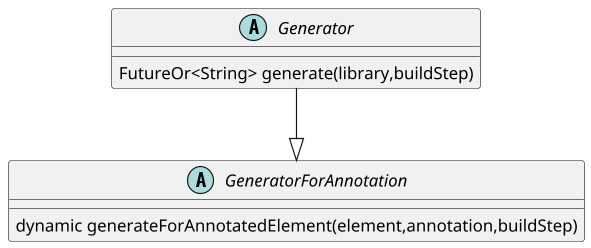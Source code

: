 @startuml
scale 1.2

Generator --|> GeneratorForAnnotation

abstract class Generator {
FutureOr<String> generate(library,buildStep)
}

abstract class GeneratorForAnnotation{
dynamic generateForAnnotatedElement(element,annotation,buildStep)
}

@enduml